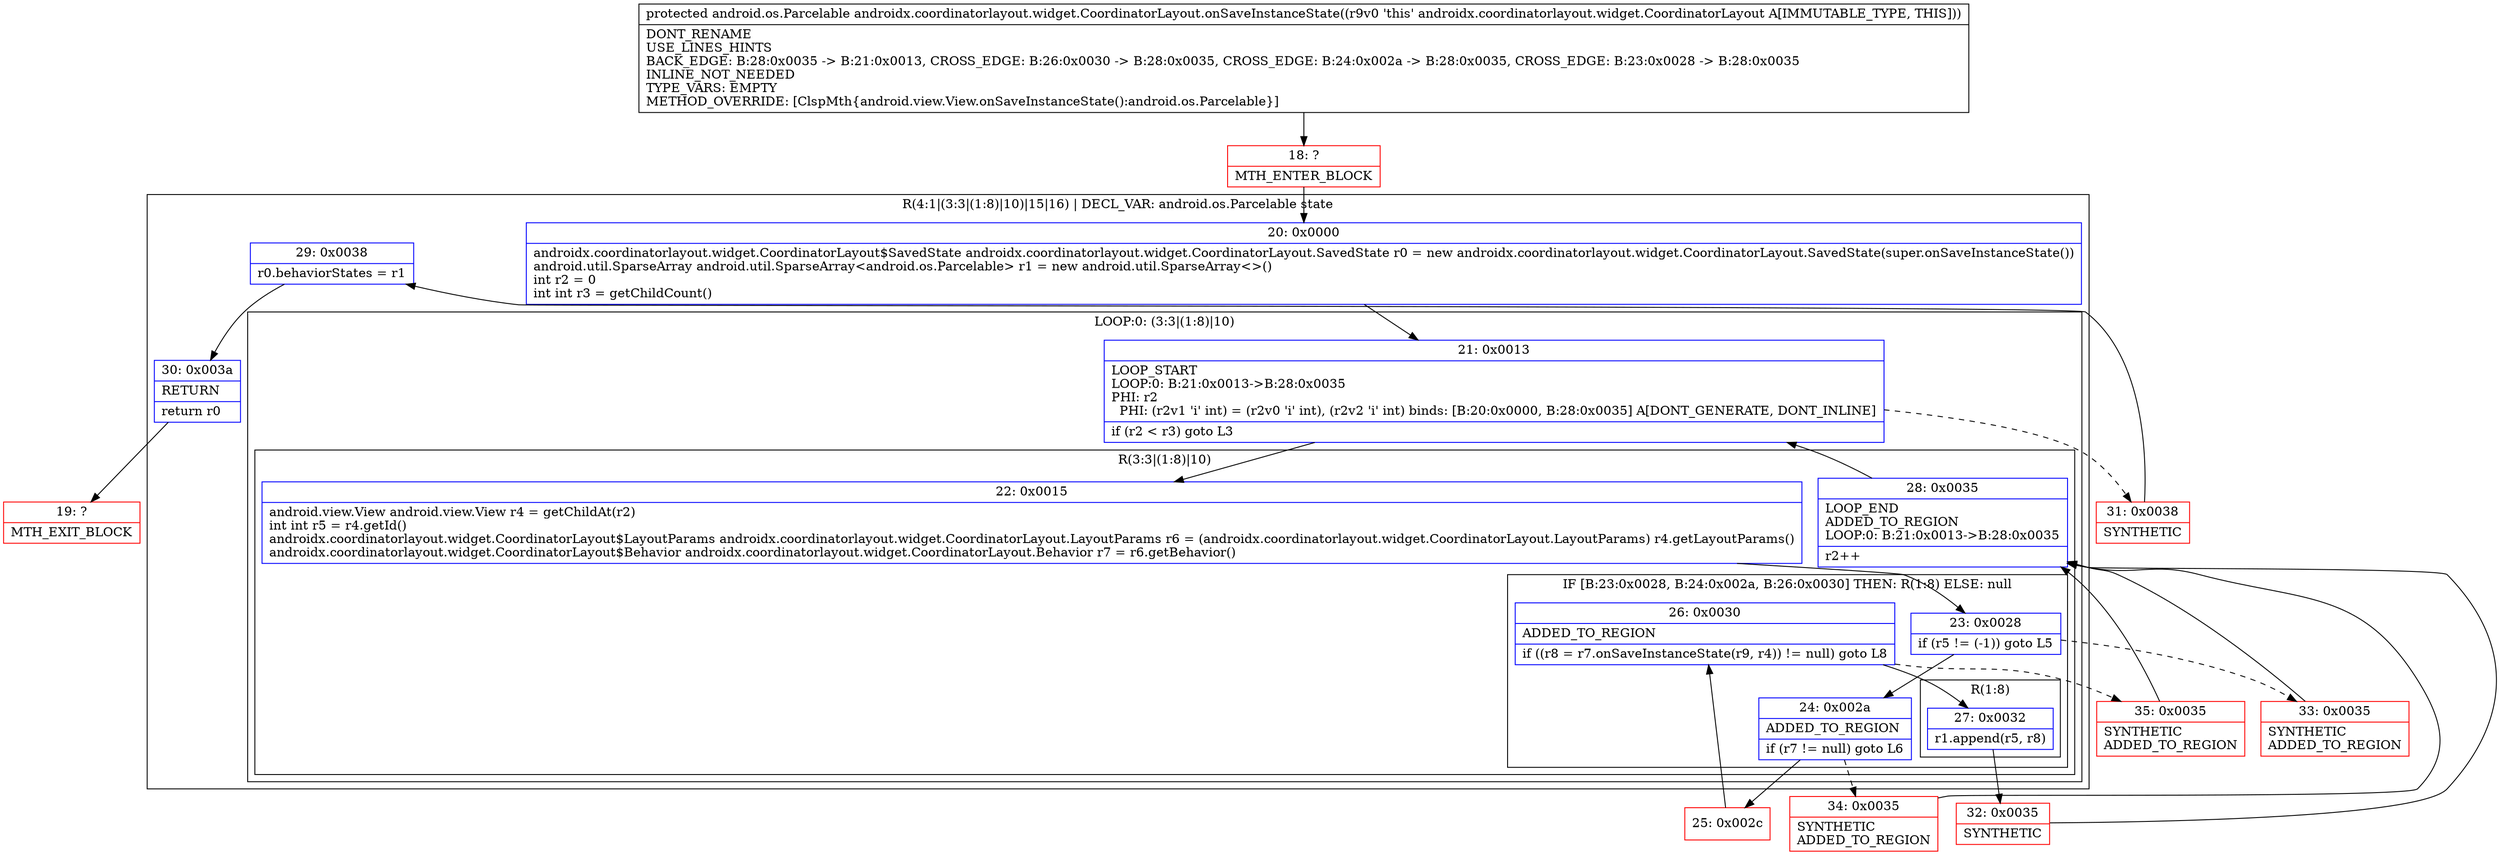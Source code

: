 digraph "CFG forandroidx.coordinatorlayout.widget.CoordinatorLayout.onSaveInstanceState()Landroid\/os\/Parcelable;" {
subgraph cluster_Region_389360826 {
label = "R(4:1|(3:3|(1:8)|10)|15|16) | DECL_VAR: android.os.Parcelable state\l";
node [shape=record,color=blue];
Node_20 [shape=record,label="{20\:\ 0x0000|androidx.coordinatorlayout.widget.CoordinatorLayout$SavedState androidx.coordinatorlayout.widget.CoordinatorLayout.SavedState r0 = new androidx.coordinatorlayout.widget.CoordinatorLayout.SavedState(super.onSaveInstanceState())\landroid.util.SparseArray android.util.SparseArray\<android.os.Parcelable\> r1 = new android.util.SparseArray\<\>()\lint r2 = 0\lint int r3 = getChildCount()\l}"];
subgraph cluster_LoopRegion_1305590249 {
label = "LOOP:0: (3:3|(1:8)|10)";
node [shape=record,color=blue];
Node_21 [shape=record,label="{21\:\ 0x0013|LOOP_START\lLOOP:0: B:21:0x0013\-\>B:28:0x0035\lPHI: r2 \l  PHI: (r2v1 'i' int) = (r2v0 'i' int), (r2v2 'i' int) binds: [B:20:0x0000, B:28:0x0035] A[DONT_GENERATE, DONT_INLINE]\l|if (r2 \< r3) goto L3\l}"];
subgraph cluster_Region_1092204722 {
label = "R(3:3|(1:8)|10)";
node [shape=record,color=blue];
Node_22 [shape=record,label="{22\:\ 0x0015|android.view.View android.view.View r4 = getChildAt(r2)\lint int r5 = r4.getId()\landroidx.coordinatorlayout.widget.CoordinatorLayout$LayoutParams androidx.coordinatorlayout.widget.CoordinatorLayout.LayoutParams r6 = (androidx.coordinatorlayout.widget.CoordinatorLayout.LayoutParams) r4.getLayoutParams()\landroidx.coordinatorlayout.widget.CoordinatorLayout$Behavior androidx.coordinatorlayout.widget.CoordinatorLayout.Behavior r7 = r6.getBehavior()\l}"];
subgraph cluster_IfRegion_2138508503 {
label = "IF [B:23:0x0028, B:24:0x002a, B:26:0x0030] THEN: R(1:8) ELSE: null";
node [shape=record,color=blue];
Node_23 [shape=record,label="{23\:\ 0x0028|if (r5 != (\-1)) goto L5\l}"];
Node_24 [shape=record,label="{24\:\ 0x002a|ADDED_TO_REGION\l|if (r7 != null) goto L6\l}"];
Node_26 [shape=record,label="{26\:\ 0x0030|ADDED_TO_REGION\l|if ((r8 = r7.onSaveInstanceState(r9, r4)) != null) goto L8\l}"];
subgraph cluster_Region_833093593 {
label = "R(1:8)";
node [shape=record,color=blue];
Node_27 [shape=record,label="{27\:\ 0x0032|r1.append(r5, r8)\l}"];
}
}
Node_28 [shape=record,label="{28\:\ 0x0035|LOOP_END\lADDED_TO_REGION\lLOOP:0: B:21:0x0013\-\>B:28:0x0035\l|r2++\l}"];
}
}
Node_29 [shape=record,label="{29\:\ 0x0038|r0.behaviorStates = r1\l}"];
Node_30 [shape=record,label="{30\:\ 0x003a|RETURN\l|return r0\l}"];
}
Node_18 [shape=record,color=red,label="{18\:\ ?|MTH_ENTER_BLOCK\l}"];
Node_25 [shape=record,color=red,label="{25\:\ 0x002c}"];
Node_32 [shape=record,color=red,label="{32\:\ 0x0035|SYNTHETIC\l}"];
Node_35 [shape=record,color=red,label="{35\:\ 0x0035|SYNTHETIC\lADDED_TO_REGION\l}"];
Node_34 [shape=record,color=red,label="{34\:\ 0x0035|SYNTHETIC\lADDED_TO_REGION\l}"];
Node_33 [shape=record,color=red,label="{33\:\ 0x0035|SYNTHETIC\lADDED_TO_REGION\l}"];
Node_31 [shape=record,color=red,label="{31\:\ 0x0038|SYNTHETIC\l}"];
Node_19 [shape=record,color=red,label="{19\:\ ?|MTH_EXIT_BLOCK\l}"];
MethodNode[shape=record,label="{protected android.os.Parcelable androidx.coordinatorlayout.widget.CoordinatorLayout.onSaveInstanceState((r9v0 'this' androidx.coordinatorlayout.widget.CoordinatorLayout A[IMMUTABLE_TYPE, THIS]))  | DONT_RENAME\lUSE_LINES_HINTS\lBACK_EDGE: B:28:0x0035 \-\> B:21:0x0013, CROSS_EDGE: B:26:0x0030 \-\> B:28:0x0035, CROSS_EDGE: B:24:0x002a \-\> B:28:0x0035, CROSS_EDGE: B:23:0x0028 \-\> B:28:0x0035\lINLINE_NOT_NEEDED\lTYPE_VARS: EMPTY\lMETHOD_OVERRIDE: [ClspMth\{android.view.View.onSaveInstanceState():android.os.Parcelable\}]\l}"];
MethodNode -> Node_18;Node_20 -> Node_21;
Node_21 -> Node_22;
Node_21 -> Node_31[style=dashed];
Node_22 -> Node_23;
Node_23 -> Node_24;
Node_23 -> Node_33[style=dashed];
Node_24 -> Node_25;
Node_24 -> Node_34[style=dashed];
Node_26 -> Node_27;
Node_26 -> Node_35[style=dashed];
Node_27 -> Node_32;
Node_28 -> Node_21;
Node_29 -> Node_30;
Node_30 -> Node_19;
Node_18 -> Node_20;
Node_25 -> Node_26;
Node_32 -> Node_28;
Node_35 -> Node_28;
Node_34 -> Node_28;
Node_33 -> Node_28;
Node_31 -> Node_29;
}

